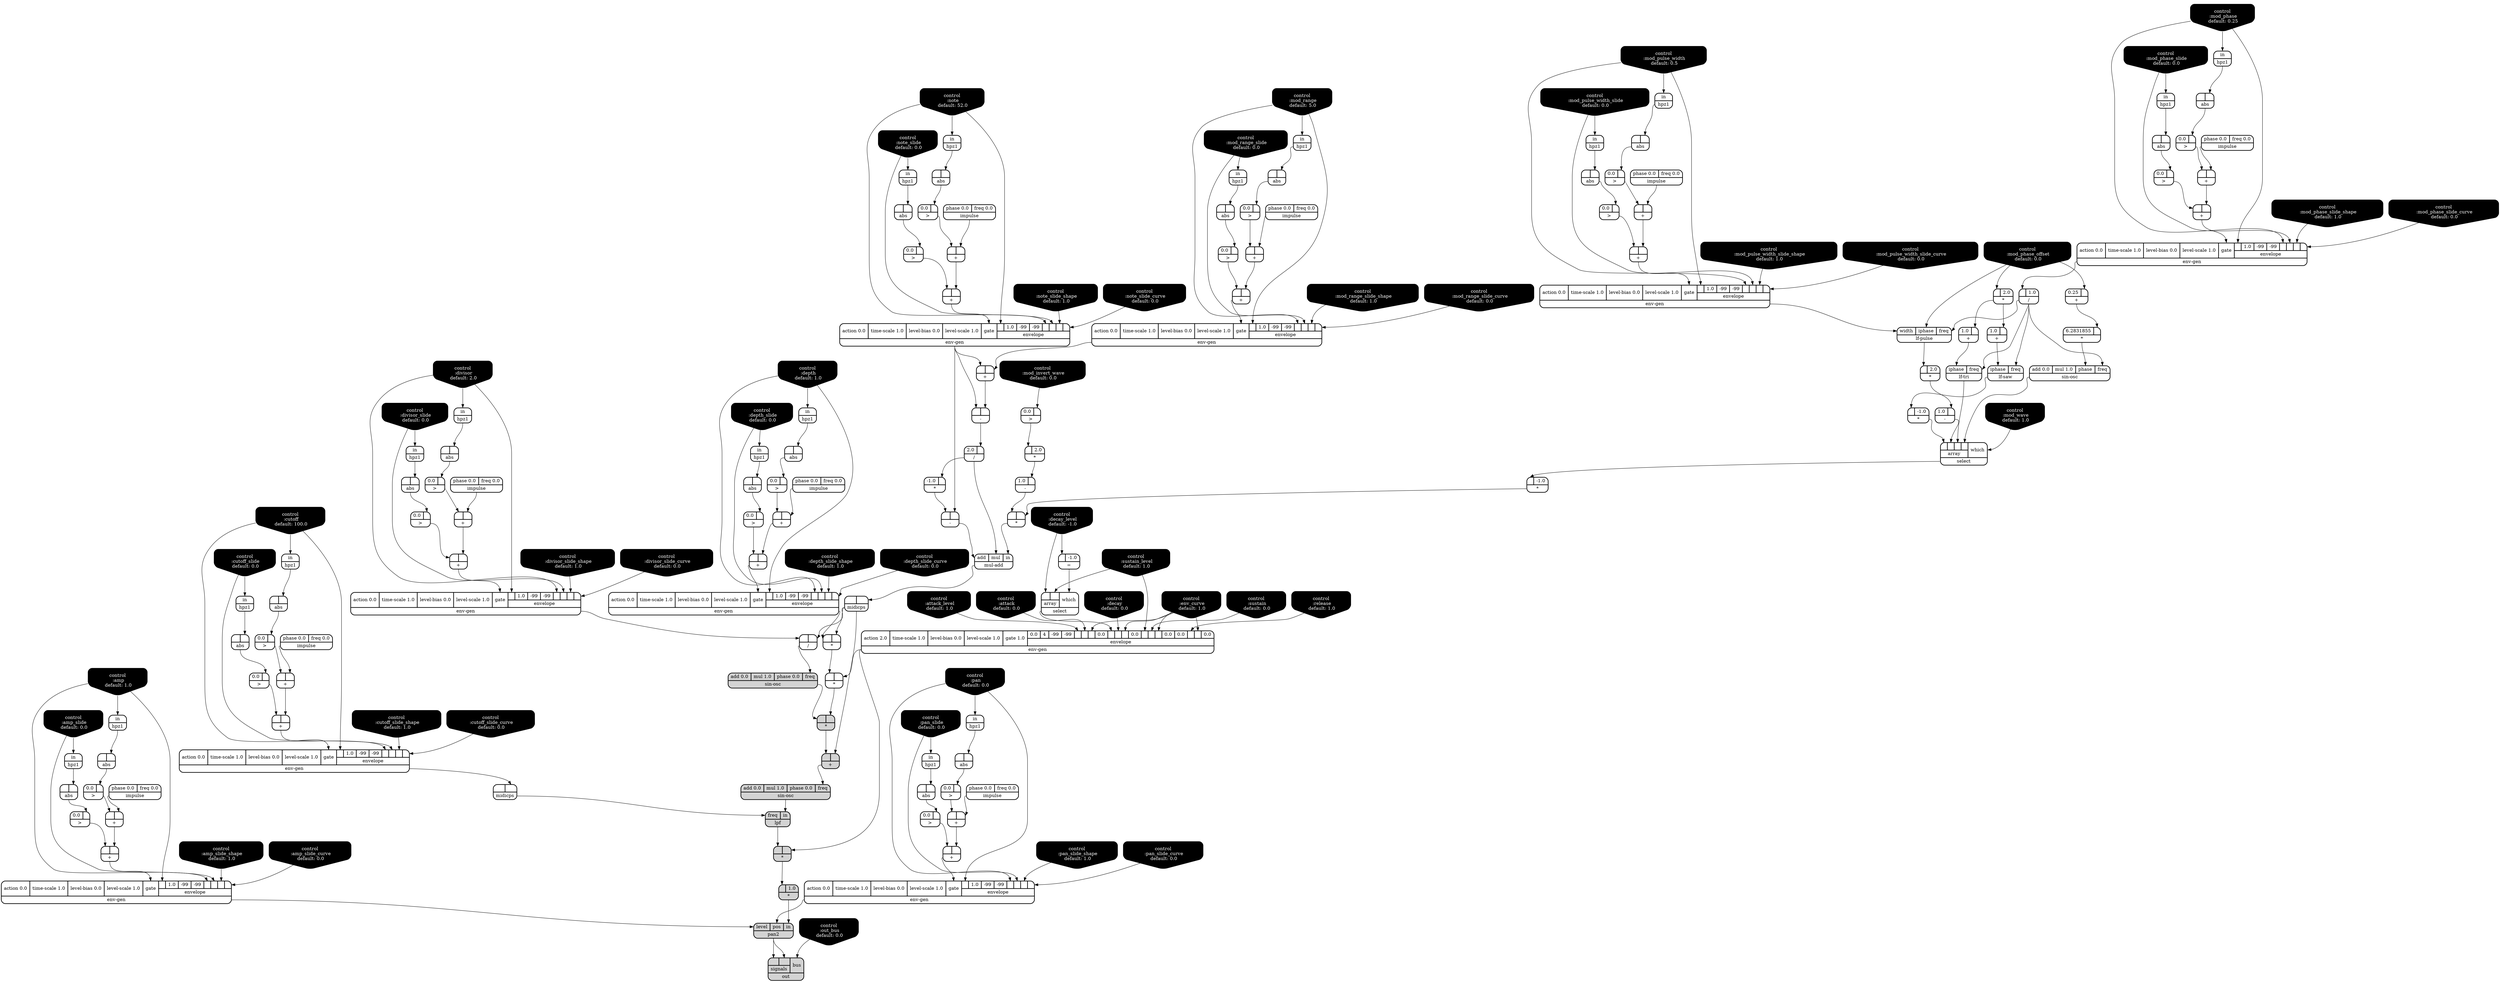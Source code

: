 digraph synthdef {
99 [label = "{{ <b> |<a> 2.0} |<__UG_NAME__>* }" style="bold, rounded" shape=record rankdir=LR];
102 [label = "{{ <b> |<a> -1.0} |<__UG_NAME__>* }" style="bold, rounded" shape=record rankdir=LR];
114 [label = "{{ <b> |<a> 2.0} |<__UG_NAME__>* }" style="bold, rounded" shape=record rankdir=LR];
119 [label = "{{ <b> 6.2831855|<a> } |<__UG_NAME__>* }" style="bold, rounded" shape=record rankdir=LR];
122 [label = "{{ <b> |<a> -1.0} |<__UG_NAME__>* }" style="bold, rounded" shape=record rankdir=LR];
124 [label = "{{ <b> |<a> 2.0} |<__UG_NAME__>* }" style="bold, rounded" shape=record rankdir=LR];
126 [label = "{{ <b> |<a> } |<__UG_NAME__>* }" style="bold, rounded" shape=record rankdir=LR];
128 [label = "{{ <b> -1.0|<a> } |<__UG_NAME__>* }" style="bold, rounded" shape=record rankdir=LR];
142 [label = "{{ <b> |<a> } |<__UG_NAME__>* }" style="bold, rounded" shape=record rankdir=LR];
143 [label = "{{ <b> |<a> } |<__UG_NAME__>* }" style="bold, rounded" shape=record rankdir=LR];
146 [label = "{{ <b> |<a> } |<__UG_NAME__>* }" style="filled, bold, rounded"  shape=record rankdir=LR];
161 [label = "{{ <b> |<a> } |<__UG_NAME__>* }" style="filled, bold, rounded"  shape=record rankdir=LR];
165 [label = "{{ <b> |<a> 1.0} |<__UG_NAME__>* }" style="filled, bold, rounded"  shape=record rankdir=LR];
53 [label = "{{ <b> |<a> } |<__UG_NAME__>+ }" style="bold, rounded" shape=record rankdir=LR];
57 [label = "{{ <b> |<a> } |<__UG_NAME__>+ }" style="bold, rounded" shape=record rankdir=LR];
63 [label = "{{ <b> |<a> } |<__UG_NAME__>+ }" style="bold, rounded" shape=record rankdir=LR];
68 [label = "{{ <b> |<a> } |<__UG_NAME__>+ }" style="bold, rounded" shape=record rankdir=LR];
72 [label = "{{ <b> |<a> } |<__UG_NAME__>+ }" style="bold, rounded" shape=record rankdir=LR];
78 [label = "{{ <b> |<a> } |<__UG_NAME__>+ }" style="bold, rounded" shape=record rankdir=LR];
82 [label = "{{ <b> |<a> } |<__UG_NAME__>+ }" style="bold, rounded" shape=record rankdir=LR];
84 [label = "{{ <b> |<a> } |<__UG_NAME__>+ }" style="bold, rounded" shape=record rankdir=LR];
96 [label = "{{ <b> |<a> } |<__UG_NAME__>+ }" style="bold, rounded" shape=record rankdir=LR];
100 [label = "{{ <b> 1.0|<a> } |<__UG_NAME__>+ }" style="bold, rounded" shape=record rankdir=LR];
107 [label = "{{ <b> |<a> } |<__UG_NAME__>+ }" style="bold, rounded" shape=record rankdir=LR];
111 [label = "{{ <b> |<a> } |<__UG_NAME__>+ }" style="bold, rounded" shape=record rankdir=LR];
116 [label = "{{ <b> 1.0|<a> } |<__UG_NAME__>+ }" style="bold, rounded" shape=record rankdir=LR];
118 [label = "{{ <b> 0.25|<a> } |<__UG_NAME__>+ }" style="bold, rounded" shape=record rankdir=LR];
136 [label = "{{ <b> |<a> } |<__UG_NAME__>+ }" style="bold, rounded" shape=record rankdir=LR];
140 [label = "{{ <b> |<a> } |<__UG_NAME__>+ }" style="bold, rounded" shape=record rankdir=LR];
147 [label = "{{ <b> |<a> } |<__UG_NAME__>+ }" style="filled, bold, rounded"  shape=record rankdir=LR];
153 [label = "{{ <b> |<a> } |<__UG_NAME__>+ }" style="bold, rounded" shape=record rankdir=LR];
157 [label = "{{ <b> |<a> } |<__UG_NAME__>+ }" style="bold, rounded" shape=record rankdir=LR];
168 [label = "{{ <b> |<a> } |<__UG_NAME__>+ }" style="bold, rounded" shape=record rankdir=LR];
169 [label = "{{ <b> |<a> } |<__UG_NAME__>+ }" style="bold, rounded" shape=record rankdir=LR];
175 [label = "{{ <b> |<a> } |<__UG_NAME__>+ }" style="bold, rounded" shape=record rankdir=LR];
176 [label = "{{ <b> |<a> } |<__UG_NAME__>+ }" style="bold, rounded" shape=record rankdir=LR];
85 [label = "{{ <b> |<a> } |<__UG_NAME__>- }" style="bold, rounded" shape=record rankdir=LR];
115 [label = "{{ <b> 1.0|<a> } |<__UG_NAME__>- }" style="bold, rounded" shape=record rankdir=LR];
125 [label = "{{ <b> 1.0|<a> } |<__UG_NAME__>- }" style="bold, rounded" shape=record rankdir=LR];
129 [label = "{{ <b> |<a> } |<__UG_NAME__>- }" style="bold, rounded" shape=record rankdir=LR];
98 [label = "{{ <b> |<a> 1.0} |<__UG_NAME__>/ }" style="bold, rounded" shape=record rankdir=LR];
127 [label = "{{ <b> 2.0|<a> } |<__UG_NAME__>/ }" style="bold, rounded" shape=record rankdir=LR];
144 [label = "{{ <b> |<a> } |<__UG_NAME__>/ }" style="bold, rounded" shape=record rankdir=LR];
48 [label = "{{ <b> |<a> -1.0} |<__UG_NAME__>= }" style="bold, rounded" shape=record rankdir=LR];
52 [label = "{{ <b> 0.0|<a> } |<__UG_NAME__>\> }" style="bold, rounded" shape=record rankdir=LR];
56 [label = "{{ <b> 0.0|<a> } |<__UG_NAME__>\> }" style="bold, rounded" shape=record rankdir=LR];
62 [label = "{{ <b> 0.0|<a> } |<__UG_NAME__>\> }" style="bold, rounded" shape=record rankdir=LR];
67 [label = "{{ <b> 0.0|<a> } |<__UG_NAME__>\> }" style="bold, rounded" shape=record rankdir=LR];
71 [label = "{{ <b> 0.0|<a> } |<__UG_NAME__>\> }" style="bold, rounded" shape=record rankdir=LR];
77 [label = "{{ <b> 0.0|<a> } |<__UG_NAME__>\> }" style="bold, rounded" shape=record rankdir=LR];
81 [label = "{{ <b> 0.0|<a> } |<__UG_NAME__>\> }" style="bold, rounded" shape=record rankdir=LR];
88 [label = "{{ <b> 0.0|<a> } |<__UG_NAME__>\> }" style="bold, rounded" shape=record rankdir=LR];
95 [label = "{{ <b> 0.0|<a> } |<__UG_NAME__>\> }" style="bold, rounded" shape=record rankdir=LR];
106 [label = "{{ <b> 0.0|<a> } |<__UG_NAME__>\> }" style="bold, rounded" shape=record rankdir=LR];
110 [label = "{{ <b> 0.0|<a> } |<__UG_NAME__>\> }" style="bold, rounded" shape=record rankdir=LR];
123 [label = "{{ <b> 0.0|<a> } |<__UG_NAME__>\> }" style="bold, rounded" shape=record rankdir=LR];
135 [label = "{{ <b> 0.0|<a> } |<__UG_NAME__>\> }" style="bold, rounded" shape=record rankdir=LR];
139 [label = "{{ <b> 0.0|<a> } |<__UG_NAME__>\> }" style="bold, rounded" shape=record rankdir=LR];
152 [label = "{{ <b> 0.0|<a> } |<__UG_NAME__>\> }" style="bold, rounded" shape=record rankdir=LR];
156 [label = "{{ <b> 0.0|<a> } |<__UG_NAME__>\> }" style="bold, rounded" shape=record rankdir=LR];
164 [label = "{{ <b> 0.0|<a> } |<__UG_NAME__>\> }" style="bold, rounded" shape=record rankdir=LR];
167 [label = "{{ <b> 0.0|<a> } |<__UG_NAME__>\> }" style="bold, rounded" shape=record rankdir=LR];
174 [label = "{{ <b> 0.0|<a> } |<__UG_NAME__>\> }" style="bold, rounded" shape=record rankdir=LR];
51 [label = "{{ <b> |<a> } |<__UG_NAME__>abs }" style="bold, rounded" shape=record rankdir=LR];
55 [label = "{{ <b> |<a> } |<__UG_NAME__>abs }" style="bold, rounded" shape=record rankdir=LR];
61 [label = "{{ <b> |<a> } |<__UG_NAME__>abs }" style="bold, rounded" shape=record rankdir=LR];
66 [label = "{{ <b> |<a> } |<__UG_NAME__>abs }" style="bold, rounded" shape=record rankdir=LR];
70 [label = "{{ <b> |<a> } |<__UG_NAME__>abs }" style="bold, rounded" shape=record rankdir=LR];
76 [label = "{{ <b> |<a> } |<__UG_NAME__>abs }" style="bold, rounded" shape=record rankdir=LR];
80 [label = "{{ <b> |<a> } |<__UG_NAME__>abs }" style="bold, rounded" shape=record rankdir=LR];
87 [label = "{{ <b> |<a> } |<__UG_NAME__>abs }" style="bold, rounded" shape=record rankdir=LR];
90 [label = "{{ <b> |<a> } |<__UG_NAME__>abs }" style="bold, rounded" shape=record rankdir=LR];
94 [label = "{{ <b> |<a> } |<__UG_NAME__>abs }" style="bold, rounded" shape=record rankdir=LR];
105 [label = "{{ <b> |<a> } |<__UG_NAME__>abs }" style="bold, rounded" shape=record rankdir=LR];
109 [label = "{{ <b> |<a> } |<__UG_NAME__>abs }" style="bold, rounded" shape=record rankdir=LR];
134 [label = "{{ <b> |<a> } |<__UG_NAME__>abs }" style="bold, rounded" shape=record rankdir=LR];
138 [label = "{{ <b> |<a> } |<__UG_NAME__>abs }" style="bold, rounded" shape=record rankdir=LR];
151 [label = "{{ <b> |<a> } |<__UG_NAME__>abs }" style="bold, rounded" shape=record rankdir=LR];
155 [label = "{{ <b> |<a> } |<__UG_NAME__>abs }" style="bold, rounded" shape=record rankdir=LR];
163 [label = "{{ <b> |<a> } |<__UG_NAME__>abs }" style="bold, rounded" shape=record rankdir=LR];
173 [label = "{{ <b> |<a> } |<__UG_NAME__>abs }" style="bold, rounded" shape=record rankdir=LR];
0 [label = "control
 :note
 default: 52.0" shape=invhouse style="rounded, filled, bold" fillcolor=black fontcolor=white ]; 
1 [label = "control
 :note_slide
 default: 0.0" shape=invhouse style="rounded, filled, bold" fillcolor=black fontcolor=white ]; 
2 [label = "control
 :note_slide_shape
 default: 1.0" shape=invhouse style="rounded, filled, bold" fillcolor=black fontcolor=white ]; 
3 [label = "control
 :note_slide_curve
 default: 0.0" shape=invhouse style="rounded, filled, bold" fillcolor=black fontcolor=white ]; 
4 [label = "control
 :amp
 default: 1.0" shape=invhouse style="rounded, filled, bold" fillcolor=black fontcolor=white ]; 
5 [label = "control
 :amp_slide
 default: 0.0" shape=invhouse style="rounded, filled, bold" fillcolor=black fontcolor=white ]; 
6 [label = "control
 :amp_slide_shape
 default: 1.0" shape=invhouse style="rounded, filled, bold" fillcolor=black fontcolor=white ]; 
7 [label = "control
 :amp_slide_curve
 default: 0.0" shape=invhouse style="rounded, filled, bold" fillcolor=black fontcolor=white ]; 
8 [label = "control
 :pan
 default: 0.0" shape=invhouse style="rounded, filled, bold" fillcolor=black fontcolor=white ]; 
9 [label = "control
 :pan_slide
 default: 0.0" shape=invhouse style="rounded, filled, bold" fillcolor=black fontcolor=white ]; 
10 [label = "control
 :pan_slide_shape
 default: 1.0" shape=invhouse style="rounded, filled, bold" fillcolor=black fontcolor=white ]; 
11 [label = "control
 :pan_slide_curve
 default: 0.0" shape=invhouse style="rounded, filled, bold" fillcolor=black fontcolor=white ]; 
12 [label = "control
 :attack
 default: 0.0" shape=invhouse style="rounded, filled, bold" fillcolor=black fontcolor=white ]; 
13 [label = "control
 :decay
 default: 0.0" shape=invhouse style="rounded, filled, bold" fillcolor=black fontcolor=white ]; 
14 [label = "control
 :sustain
 default: 0.0" shape=invhouse style="rounded, filled, bold" fillcolor=black fontcolor=white ]; 
15 [label = "control
 :release
 default: 1.0" shape=invhouse style="rounded, filled, bold" fillcolor=black fontcolor=white ]; 
16 [label = "control
 :attack_level
 default: 1.0" shape=invhouse style="rounded, filled, bold" fillcolor=black fontcolor=white ]; 
17 [label = "control
 :decay_level
 default: -1.0" shape=invhouse style="rounded, filled, bold" fillcolor=black fontcolor=white ]; 
18 [label = "control
 :sustain_level
 default: 1.0" shape=invhouse style="rounded, filled, bold" fillcolor=black fontcolor=white ]; 
19 [label = "control
 :env_curve
 default: 1.0" shape=invhouse style="rounded, filled, bold" fillcolor=black fontcolor=white ]; 
20 [label = "control
 :cutoff
 default: 100.0" shape=invhouse style="rounded, filled, bold" fillcolor=black fontcolor=white ]; 
21 [label = "control
 :cutoff_slide
 default: 0.0" shape=invhouse style="rounded, filled, bold" fillcolor=black fontcolor=white ]; 
22 [label = "control
 :cutoff_slide_shape
 default: 1.0" shape=invhouse style="rounded, filled, bold" fillcolor=black fontcolor=white ]; 
23 [label = "control
 :cutoff_slide_curve
 default: 0.0" shape=invhouse style="rounded, filled, bold" fillcolor=black fontcolor=white ]; 
24 [label = "control
 :mod_phase
 default: 0.25" shape=invhouse style="rounded, filled, bold" fillcolor=black fontcolor=white ]; 
25 [label = "control
 :mod_phase_slide
 default: 0.0" shape=invhouse style="rounded, filled, bold" fillcolor=black fontcolor=white ]; 
26 [label = "control
 :mod_phase_slide_shape
 default: 1.0" shape=invhouse style="rounded, filled, bold" fillcolor=black fontcolor=white ]; 
27 [label = "control
 :mod_phase_slide_curve
 default: 0.0" shape=invhouse style="rounded, filled, bold" fillcolor=black fontcolor=white ]; 
28 [label = "control
 :mod_range
 default: 5.0" shape=invhouse style="rounded, filled, bold" fillcolor=black fontcolor=white ]; 
29 [label = "control
 :mod_range_slide
 default: 0.0" shape=invhouse style="rounded, filled, bold" fillcolor=black fontcolor=white ]; 
30 [label = "control
 :mod_range_slide_shape
 default: 1.0" shape=invhouse style="rounded, filled, bold" fillcolor=black fontcolor=white ]; 
31 [label = "control
 :mod_range_slide_curve
 default: 0.0" shape=invhouse style="rounded, filled, bold" fillcolor=black fontcolor=white ]; 
32 [label = "control
 :mod_pulse_width
 default: 0.5" shape=invhouse style="rounded, filled, bold" fillcolor=black fontcolor=white ]; 
33 [label = "control
 :mod_pulse_width_slide
 default: 0.0" shape=invhouse style="rounded, filled, bold" fillcolor=black fontcolor=white ]; 
34 [label = "control
 :mod_pulse_width_slide_shape
 default: 1.0" shape=invhouse style="rounded, filled, bold" fillcolor=black fontcolor=white ]; 
35 [label = "control
 :mod_pulse_width_slide_curve
 default: 0.0" shape=invhouse style="rounded, filled, bold" fillcolor=black fontcolor=white ]; 
36 [label = "control
 :mod_phase_offset
 default: 0.0" shape=invhouse style="rounded, filled, bold" fillcolor=black fontcolor=white ]; 
37 [label = "control
 :mod_wave
 default: 1.0" shape=invhouse style="rounded, filled, bold" fillcolor=black fontcolor=white ]; 
38 [label = "control
 :mod_invert_wave
 default: 0.0" shape=invhouse style="rounded, filled, bold" fillcolor=black fontcolor=white ]; 
39 [label = "control
 :divisor
 default: 2.0" shape=invhouse style="rounded, filled, bold" fillcolor=black fontcolor=white ]; 
40 [label = "control
 :divisor_slide
 default: 0.0" shape=invhouse style="rounded, filled, bold" fillcolor=black fontcolor=white ]; 
41 [label = "control
 :divisor_slide_shape
 default: 1.0" shape=invhouse style="rounded, filled, bold" fillcolor=black fontcolor=white ]; 
42 [label = "control
 :divisor_slide_curve
 default: 0.0" shape=invhouse style="rounded, filled, bold" fillcolor=black fontcolor=white ]; 
43 [label = "control
 :depth
 default: 1.0" shape=invhouse style="rounded, filled, bold" fillcolor=black fontcolor=white ]; 
44 [label = "control
 :depth_slide
 default: 0.0" shape=invhouse style="rounded, filled, bold" fillcolor=black fontcolor=white ]; 
45 [label = "control
 :depth_slide_shape
 default: 1.0" shape=invhouse style="rounded, filled, bold" fillcolor=black fontcolor=white ]; 
46 [label = "control
 :depth_slide_curve
 default: 0.0" shape=invhouse style="rounded, filled, bold" fillcolor=black fontcolor=white ]; 
47 [label = "control
 :out_bus
 default: 0.0" shape=invhouse style="rounded, filled, bold" fillcolor=black fontcolor=white ]; 
58 [label = "{{ <action> action 0.0|<time____scale> time-scale 1.0|<level____bias> level-bias 0.0|<level____scale> level-scale 1.0|<gate> gate|{{<envelope___control___0>|1.0|-99|-99|<envelope___control___4>|<envelope___control___5>|<envelope___control___6>|<envelope___control___7>}|envelope}} |<__UG_NAME__>env-gen }" style="bold, rounded" shape=record rankdir=LR];
73 [label = "{{ <action> action 0.0|<time____scale> time-scale 1.0|<level____bias> level-bias 0.0|<level____scale> level-scale 1.0|<gate> gate|{{<envelope___control___0>|1.0|-99|-99|<envelope___control___4>|<envelope___control___5>|<envelope___control___6>|<envelope___control___7>}|envelope}} |<__UG_NAME__>env-gen }" style="bold, rounded" shape=record rankdir=LR];
83 [label = "{{ <action> action 0.0|<time____scale> time-scale 1.0|<level____bias> level-bias 0.0|<level____scale> level-scale 1.0|<gate> gate|{{<envelope___control___0>|1.0|-99|-99|<envelope___control___4>|<envelope___control___5>|<envelope___control___6>|<envelope___control___7>}|envelope}} |<__UG_NAME__>env-gen }" style="bold, rounded" shape=record rankdir=LR];
92 [label = "{{ <action> action 2.0|<time____scale> time-scale 1.0|<level____bias> level-bias 0.0|<level____scale> level-scale 1.0|<gate> gate 1.0|{{0.0|4|-99|-99|<envelope___control___4>|<envelope___control___5>|<envelope___control___6>|0.0|<envelope___select___8>|<envelope___control___9>|<envelope___control___10>|0.0|<envelope___control___12>|<envelope___control___13>|<envelope___control___14>|0.0|0.0|<envelope___control___17>|<envelope___control___18>|0.0}|envelope}} |<__UG_NAME__>env-gen }" style="bold, rounded" shape=record rankdir=LR];
97 [label = "{{ <action> action 0.0|<time____scale> time-scale 1.0|<level____bias> level-bias 0.0|<level____scale> level-scale 1.0|<gate> gate|{{<envelope___control___0>|1.0|-99|-99|<envelope___control___4>|<envelope___control___5>|<envelope___control___6>|<envelope___control___7>}|envelope}} |<__UG_NAME__>env-gen }" style="bold, rounded" shape=record rankdir=LR];
112 [label = "{{ <action> action 0.0|<time____scale> time-scale 1.0|<level____bias> level-bias 0.0|<level____scale> level-scale 1.0|<gate> gate|{{<envelope___control___0>|1.0|-99|-99|<envelope___control___4>|<envelope___control___5>|<envelope___control___6>|<envelope___control___7>}|envelope}} |<__UG_NAME__>env-gen }" style="bold, rounded" shape=record rankdir=LR];
141 [label = "{{ <action> action 0.0|<time____scale> time-scale 1.0|<level____bias> level-bias 0.0|<level____scale> level-scale 1.0|<gate> gate|{{<envelope___control___0>|1.0|-99|-99|<envelope___control___4>|<envelope___control___5>|<envelope___control___6>|<envelope___control___7>}|envelope}} |<__UG_NAME__>env-gen }" style="bold, rounded" shape=record rankdir=LR];
158 [label = "{{ <action> action 0.0|<time____scale> time-scale 1.0|<level____bias> level-bias 0.0|<level____scale> level-scale 1.0|<gate> gate|{{<envelope___control___0>|1.0|-99|-99|<envelope___control___4>|<envelope___control___5>|<envelope___control___6>|<envelope___control___7>}|envelope}} |<__UG_NAME__>env-gen }" style="bold, rounded" shape=record rankdir=LR];
170 [label = "{{ <action> action 0.0|<time____scale> time-scale 1.0|<level____bias> level-bias 0.0|<level____scale> level-scale 1.0|<gate> gate|{{<envelope___control___0>|1.0|-99|-99|<envelope___control___4>|<envelope___control___5>|<envelope___control___6>|<envelope___control___7>}|envelope}} |<__UG_NAME__>env-gen }" style="bold, rounded" shape=record rankdir=LR];
177 [label = "{{ <action> action 0.0|<time____scale> time-scale 1.0|<level____bias> level-bias 0.0|<level____scale> level-scale 1.0|<gate> gate|{{<envelope___control___0>|1.0|-99|-99|<envelope___control___4>|<envelope___control___5>|<envelope___control___6>|<envelope___control___7>}|envelope}} |<__UG_NAME__>env-gen }" style="bold, rounded" shape=record rankdir=LR];
50 [label = "{{ <in> in} |<__UG_NAME__>hpz1 }" style="bold, rounded" shape=record rankdir=LR];
54 [label = "{{ <in> in} |<__UG_NAME__>hpz1 }" style="bold, rounded" shape=record rankdir=LR];
60 [label = "{{ <in> in} |<__UG_NAME__>hpz1 }" style="bold, rounded" shape=record rankdir=LR];
65 [label = "{{ <in> in} |<__UG_NAME__>hpz1 }" style="bold, rounded" shape=record rankdir=LR];
69 [label = "{{ <in> in} |<__UG_NAME__>hpz1 }" style="bold, rounded" shape=record rankdir=LR];
75 [label = "{{ <in> in} |<__UG_NAME__>hpz1 }" style="bold, rounded" shape=record rankdir=LR];
79 [label = "{{ <in> in} |<__UG_NAME__>hpz1 }" style="bold, rounded" shape=record rankdir=LR];
86 [label = "{{ <in> in} |<__UG_NAME__>hpz1 }" style="bold, rounded" shape=record rankdir=LR];
89 [label = "{{ <in> in} |<__UG_NAME__>hpz1 }" style="bold, rounded" shape=record rankdir=LR];
93 [label = "{{ <in> in} |<__UG_NAME__>hpz1 }" style="bold, rounded" shape=record rankdir=LR];
104 [label = "{{ <in> in} |<__UG_NAME__>hpz1 }" style="bold, rounded" shape=record rankdir=LR];
108 [label = "{{ <in> in} |<__UG_NAME__>hpz1 }" style="bold, rounded" shape=record rankdir=LR];
133 [label = "{{ <in> in} |<__UG_NAME__>hpz1 }" style="bold, rounded" shape=record rankdir=LR];
137 [label = "{{ <in> in} |<__UG_NAME__>hpz1 }" style="bold, rounded" shape=record rankdir=LR];
150 [label = "{{ <in> in} |<__UG_NAME__>hpz1 }" style="bold, rounded" shape=record rankdir=LR];
154 [label = "{{ <in> in} |<__UG_NAME__>hpz1 }" style="bold, rounded" shape=record rankdir=LR];
162 [label = "{{ <in> in} |<__UG_NAME__>hpz1 }" style="bold, rounded" shape=record rankdir=LR];
172 [label = "{{ <in> in} |<__UG_NAME__>hpz1 }" style="bold, rounded" shape=record rankdir=LR];
49 [label = "{{ <phase> phase 0.0|<freq> freq 0.0} |<__UG_NAME__>impulse }" style="bold, rounded" shape=record rankdir=LR];
59 [label = "{{ <phase> phase 0.0|<freq> freq 0.0} |<__UG_NAME__>impulse }" style="bold, rounded" shape=record rankdir=LR];
64 [label = "{{ <phase> phase 0.0|<freq> freq 0.0} |<__UG_NAME__>impulse }" style="bold, rounded" shape=record rankdir=LR];
74 [label = "{{ <phase> phase 0.0|<freq> freq 0.0} |<__UG_NAME__>impulse }" style="bold, rounded" shape=record rankdir=LR];
103 [label = "{{ <phase> phase 0.0|<freq> freq 0.0} |<__UG_NAME__>impulse }" style="bold, rounded" shape=record rankdir=LR];
132 [label = "{{ <phase> phase 0.0|<freq> freq 0.0} |<__UG_NAME__>impulse }" style="bold, rounded" shape=record rankdir=LR];
149 [label = "{{ <phase> phase 0.0|<freq> freq 0.0} |<__UG_NAME__>impulse }" style="bold, rounded" shape=record rankdir=LR];
166 [label = "{{ <phase> phase 0.0|<freq> freq 0.0} |<__UG_NAME__>impulse }" style="bold, rounded" shape=record rankdir=LR];
171 [label = "{{ <phase> phase 0.0|<freq> freq 0.0} |<__UG_NAME__>impulse }" style="bold, rounded" shape=record rankdir=LR];
113 [label = "{{ <width> width|<iphase> iphase|<freq> freq} |<__UG_NAME__>lf-pulse }" style="bold, rounded" shape=record rankdir=LR];
101 [label = "{{ <iphase> iphase|<freq> freq} |<__UG_NAME__>lf-saw }" style="bold, rounded" shape=record rankdir=LR];
117 [label = "{{ <iphase> iphase|<freq> freq} |<__UG_NAME__>lf-tri }" style="bold, rounded" shape=record rankdir=LR];
160 [label = "{{ <freq> freq|<in> in} |<__UG_NAME__>lpf }" style="filled, bold, rounded"  shape=record rankdir=LR];
131 [label = "{{ <b> |<a> } |<__UG_NAME__>midicps }" style="bold, rounded" shape=record rankdir=LR];
159 [label = "{{ <b> |<a> } |<__UG_NAME__>midicps }" style="bold, rounded" shape=record rankdir=LR];
130 [label = "{{ <add> add|<mul> mul|<in> in} |<__UG_NAME__>mul-add }" style="bold, rounded" shape=record rankdir=LR];
179 [label = "{{ {{<signals___pan2___0>|<signals___pan2___1>}|signals}|<bus> bus} |<__UG_NAME__>out }" style="filled, bold, rounded"  shape=record rankdir=LR];
178 [label = "{{ <level> level|<pos> pos|<in> in} |<__UG_NAME__>pan2 }" style="filled, bold, rounded"  shape=record rankdir=LR];
91 [label = "{{ {{<array___control___0>|<array___control___1>}|array}|<which> which} |<__UG_NAME__>select }" style="bold, rounded" shape=record rankdir=LR];
121 [label = "{{ {{<array___binary____op____u____gen___0>|<array___binary____op____u____gen___1>|<array___lf____tri___2>|<array___sin____osc___3>}|array}|<which> which} |<__UG_NAME__>select }" style="bold, rounded" shape=record rankdir=LR];
120 [label = "{{ <add> add 0.0|<mul> mul 1.0|<phase> phase|<freq> freq} |<__UG_NAME__>sin-osc }" style="bold, rounded" shape=record rankdir=LR];
145 [label = "{{ <add> add 0.0|<mul> mul 1.0|<phase> phase 0.0|<freq> freq} |<__UG_NAME__>sin-osc }" style="filled, bold, rounded"  shape=record rankdir=LR];
148 [label = "{{ <add> add 0.0|<mul> mul 1.0|<phase> phase 0.0|<freq> freq} |<__UG_NAME__>sin-osc }" style="filled, bold, rounded"  shape=record rankdir=LR];

36:__UG_NAME__ -> 99:b ;
101:__UG_NAME__ -> 102:b ;
113:__UG_NAME__ -> 114:b ;
118:__UG_NAME__ -> 119:a ;
121:__UG_NAME__ -> 122:b ;
123:__UG_NAME__ -> 124:b ;
122:__UG_NAME__ -> 126:a ;
125:__UG_NAME__ -> 126:b ;
127:__UG_NAME__ -> 128:a ;
131:__UG_NAME__ -> 142:a ;
141:__UG_NAME__ -> 142:b ;
92:__UG_NAME__ -> 143:a ;
142:__UG_NAME__ -> 143:b ;
143:__UG_NAME__ -> 146:a ;
145:__UG_NAME__ -> 146:b ;
92:__UG_NAME__ -> 161:a ;
160:__UG_NAME__ -> 161:b ;
161:__UG_NAME__ -> 165:b ;
49:__UG_NAME__ -> 53:a ;
52:__UG_NAME__ -> 53:b ;
53:__UG_NAME__ -> 57:a ;
56:__UG_NAME__ -> 57:b ;
59:__UG_NAME__ -> 63:a ;
62:__UG_NAME__ -> 63:b ;
64:__UG_NAME__ -> 68:a ;
67:__UG_NAME__ -> 68:b ;
68:__UG_NAME__ -> 72:a ;
71:__UG_NAME__ -> 72:b ;
74:__UG_NAME__ -> 78:a ;
77:__UG_NAME__ -> 78:b ;
78:__UG_NAME__ -> 82:a ;
81:__UG_NAME__ -> 82:b ;
73:__UG_NAME__ -> 84:a ;
83:__UG_NAME__ -> 84:b ;
63:__UG_NAME__ -> 96:a ;
95:__UG_NAME__ -> 96:b ;
99:__UG_NAME__ -> 100:a ;
103:__UG_NAME__ -> 107:a ;
106:__UG_NAME__ -> 107:b ;
107:__UG_NAME__ -> 111:a ;
110:__UG_NAME__ -> 111:b ;
99:__UG_NAME__ -> 116:a ;
36:__UG_NAME__ -> 118:a ;
132:__UG_NAME__ -> 136:a ;
135:__UG_NAME__ -> 136:b ;
136:__UG_NAME__ -> 140:a ;
139:__UG_NAME__ -> 140:b ;
131:__UG_NAME__ -> 147:a ;
146:__UG_NAME__ -> 147:b ;
149:__UG_NAME__ -> 153:a ;
152:__UG_NAME__ -> 153:b ;
153:__UG_NAME__ -> 157:a ;
156:__UG_NAME__ -> 157:b ;
166:__UG_NAME__ -> 168:a ;
167:__UG_NAME__ -> 168:b ;
168:__UG_NAME__ -> 169:a ;
88:__UG_NAME__ -> 169:b ;
171:__UG_NAME__ -> 175:a ;
174:__UG_NAME__ -> 175:b ;
175:__UG_NAME__ -> 176:a ;
164:__UG_NAME__ -> 176:b ;
84:__UG_NAME__ -> 85:a ;
83:__UG_NAME__ -> 85:b ;
114:__UG_NAME__ -> 115:a ;
124:__UG_NAME__ -> 125:a ;
83:__UG_NAME__ -> 129:a ;
128:__UG_NAME__ -> 129:b ;
97:__UG_NAME__ -> 98:b ;
85:__UG_NAME__ -> 127:a ;
131:__UG_NAME__ -> 144:a ;
58:__UG_NAME__ -> 144:b ;
17:__UG_NAME__ -> 48:b ;
51:__UG_NAME__ -> 52:a ;
55:__UG_NAME__ -> 56:a ;
61:__UG_NAME__ -> 62:a ;
66:__UG_NAME__ -> 67:a ;
70:__UG_NAME__ -> 71:a ;
76:__UG_NAME__ -> 77:a ;
80:__UG_NAME__ -> 81:a ;
87:__UG_NAME__ -> 88:a ;
94:__UG_NAME__ -> 95:a ;
105:__UG_NAME__ -> 106:a ;
109:__UG_NAME__ -> 110:a ;
38:__UG_NAME__ -> 123:a ;
134:__UG_NAME__ -> 135:a ;
138:__UG_NAME__ -> 139:a ;
151:__UG_NAME__ -> 152:a ;
155:__UG_NAME__ -> 156:a ;
163:__UG_NAME__ -> 164:a ;
90:__UG_NAME__ -> 167:a ;
173:__UG_NAME__ -> 174:a ;
50:__UG_NAME__ -> 51:a ;
54:__UG_NAME__ -> 55:a ;
60:__UG_NAME__ -> 61:a ;
65:__UG_NAME__ -> 66:a ;
69:__UG_NAME__ -> 70:a ;
75:__UG_NAME__ -> 76:a ;
79:__UG_NAME__ -> 80:a ;
86:__UG_NAME__ -> 87:a ;
89:__UG_NAME__ -> 90:a ;
93:__UG_NAME__ -> 94:a ;
104:__UG_NAME__ -> 105:a ;
108:__UG_NAME__ -> 109:a ;
133:__UG_NAME__ -> 134:a ;
137:__UG_NAME__ -> 138:a ;
150:__UG_NAME__ -> 151:a ;
154:__UG_NAME__ -> 155:a ;
162:__UG_NAME__ -> 163:a ;
172:__UG_NAME__ -> 173:a ;
39:__UG_NAME__ -> 58:envelope___control___0 ;
39:__UG_NAME__ -> 58:envelope___control___4 ;
40:__UG_NAME__ -> 58:envelope___control___5 ;
41:__UG_NAME__ -> 58:envelope___control___6 ;
42:__UG_NAME__ -> 58:envelope___control___7 ;
57:__UG_NAME__ -> 58:gate ;
28:__UG_NAME__ -> 73:envelope___control___0 ;
28:__UG_NAME__ -> 73:envelope___control___4 ;
29:__UG_NAME__ -> 73:envelope___control___5 ;
30:__UG_NAME__ -> 73:envelope___control___6 ;
31:__UG_NAME__ -> 73:envelope___control___7 ;
72:__UG_NAME__ -> 73:gate ;
0:__UG_NAME__ -> 83:envelope___control___0 ;
0:__UG_NAME__ -> 83:envelope___control___4 ;
1:__UG_NAME__ -> 83:envelope___control___5 ;
2:__UG_NAME__ -> 83:envelope___control___6 ;
3:__UG_NAME__ -> 83:envelope___control___7 ;
82:__UG_NAME__ -> 83:gate ;
16:__UG_NAME__ -> 92:envelope___control___4 ;
12:__UG_NAME__ -> 92:envelope___control___5 ;
19:__UG_NAME__ -> 92:envelope___control___6 ;
91:__UG_NAME__ -> 92:envelope___select___8 ;
13:__UG_NAME__ -> 92:envelope___control___9 ;
19:__UG_NAME__ -> 92:envelope___control___10 ;
18:__UG_NAME__ -> 92:envelope___control___12 ;
14:__UG_NAME__ -> 92:envelope___control___13 ;
19:__UG_NAME__ -> 92:envelope___control___14 ;
15:__UG_NAME__ -> 92:envelope___control___17 ;
19:__UG_NAME__ -> 92:envelope___control___18 ;
24:__UG_NAME__ -> 97:envelope___control___0 ;
24:__UG_NAME__ -> 97:envelope___control___4 ;
25:__UG_NAME__ -> 97:envelope___control___5 ;
26:__UG_NAME__ -> 97:envelope___control___6 ;
27:__UG_NAME__ -> 97:envelope___control___7 ;
96:__UG_NAME__ -> 97:gate ;
32:__UG_NAME__ -> 112:envelope___control___0 ;
32:__UG_NAME__ -> 112:envelope___control___4 ;
33:__UG_NAME__ -> 112:envelope___control___5 ;
34:__UG_NAME__ -> 112:envelope___control___6 ;
35:__UG_NAME__ -> 112:envelope___control___7 ;
111:__UG_NAME__ -> 112:gate ;
43:__UG_NAME__ -> 141:envelope___control___0 ;
43:__UG_NAME__ -> 141:envelope___control___4 ;
44:__UG_NAME__ -> 141:envelope___control___5 ;
45:__UG_NAME__ -> 141:envelope___control___6 ;
46:__UG_NAME__ -> 141:envelope___control___7 ;
140:__UG_NAME__ -> 141:gate ;
20:__UG_NAME__ -> 158:envelope___control___0 ;
20:__UG_NAME__ -> 158:envelope___control___4 ;
21:__UG_NAME__ -> 158:envelope___control___5 ;
22:__UG_NAME__ -> 158:envelope___control___6 ;
23:__UG_NAME__ -> 158:envelope___control___7 ;
157:__UG_NAME__ -> 158:gate ;
8:__UG_NAME__ -> 170:envelope___control___0 ;
8:__UG_NAME__ -> 170:envelope___control___4 ;
9:__UG_NAME__ -> 170:envelope___control___5 ;
10:__UG_NAME__ -> 170:envelope___control___6 ;
11:__UG_NAME__ -> 170:envelope___control___7 ;
169:__UG_NAME__ -> 170:gate ;
4:__UG_NAME__ -> 177:envelope___control___0 ;
4:__UG_NAME__ -> 177:envelope___control___4 ;
5:__UG_NAME__ -> 177:envelope___control___5 ;
6:__UG_NAME__ -> 177:envelope___control___6 ;
7:__UG_NAME__ -> 177:envelope___control___7 ;
176:__UG_NAME__ -> 177:gate ;
39:__UG_NAME__ -> 50:in ;
40:__UG_NAME__ -> 54:in ;
24:__UG_NAME__ -> 60:in ;
28:__UG_NAME__ -> 65:in ;
29:__UG_NAME__ -> 69:in ;
0:__UG_NAME__ -> 75:in ;
1:__UG_NAME__ -> 79:in ;
9:__UG_NAME__ -> 86:in ;
8:__UG_NAME__ -> 89:in ;
25:__UG_NAME__ -> 93:in ;
32:__UG_NAME__ -> 104:in ;
33:__UG_NAME__ -> 108:in ;
43:__UG_NAME__ -> 133:in ;
44:__UG_NAME__ -> 137:in ;
20:__UG_NAME__ -> 150:in ;
21:__UG_NAME__ -> 154:in ;
5:__UG_NAME__ -> 162:in ;
4:__UG_NAME__ -> 172:in ;
98:__UG_NAME__ -> 113:freq ;
36:__UG_NAME__ -> 113:iphase ;
112:__UG_NAME__ -> 113:width ;
98:__UG_NAME__ -> 101:freq ;
100:__UG_NAME__ -> 101:iphase ;
98:__UG_NAME__ -> 117:freq ;
116:__UG_NAME__ -> 117:iphase ;
148:__UG_NAME__ -> 160:in ;
159:__UG_NAME__ -> 160:freq ;
130:__UG_NAME__ -> 131:a ;
158:__UG_NAME__ -> 159:a ;
126:__UG_NAME__ -> 130:in ;
127:__UG_NAME__ -> 130:mul ;
129:__UG_NAME__ -> 130:add ;
47:__UG_NAME__ -> 179:bus ;
178:__UG_NAME__ -> 179:signals___pan2___0 ;
178:__UG_NAME__ -> 179:signals___pan2___1 ;
165:__UG_NAME__ -> 178:in ;
170:__UG_NAME__ -> 178:pos ;
177:__UG_NAME__ -> 178:level ;
48:__UG_NAME__ -> 91:which ;
17:__UG_NAME__ -> 91:array___control___0 ;
18:__UG_NAME__ -> 91:array___control___1 ;
37:__UG_NAME__ -> 121:which ;
102:__UG_NAME__ -> 121:array___binary____op____u____gen___0 ;
115:__UG_NAME__ -> 121:array___binary____op____u____gen___1 ;
117:__UG_NAME__ -> 121:array___lf____tri___2 ;
120:__UG_NAME__ -> 121:array___sin____osc___3 ;
98:__UG_NAME__ -> 120:freq ;
119:__UG_NAME__ -> 120:phase ;
144:__UG_NAME__ -> 145:freq ;
147:__UG_NAME__ -> 148:freq ;

}